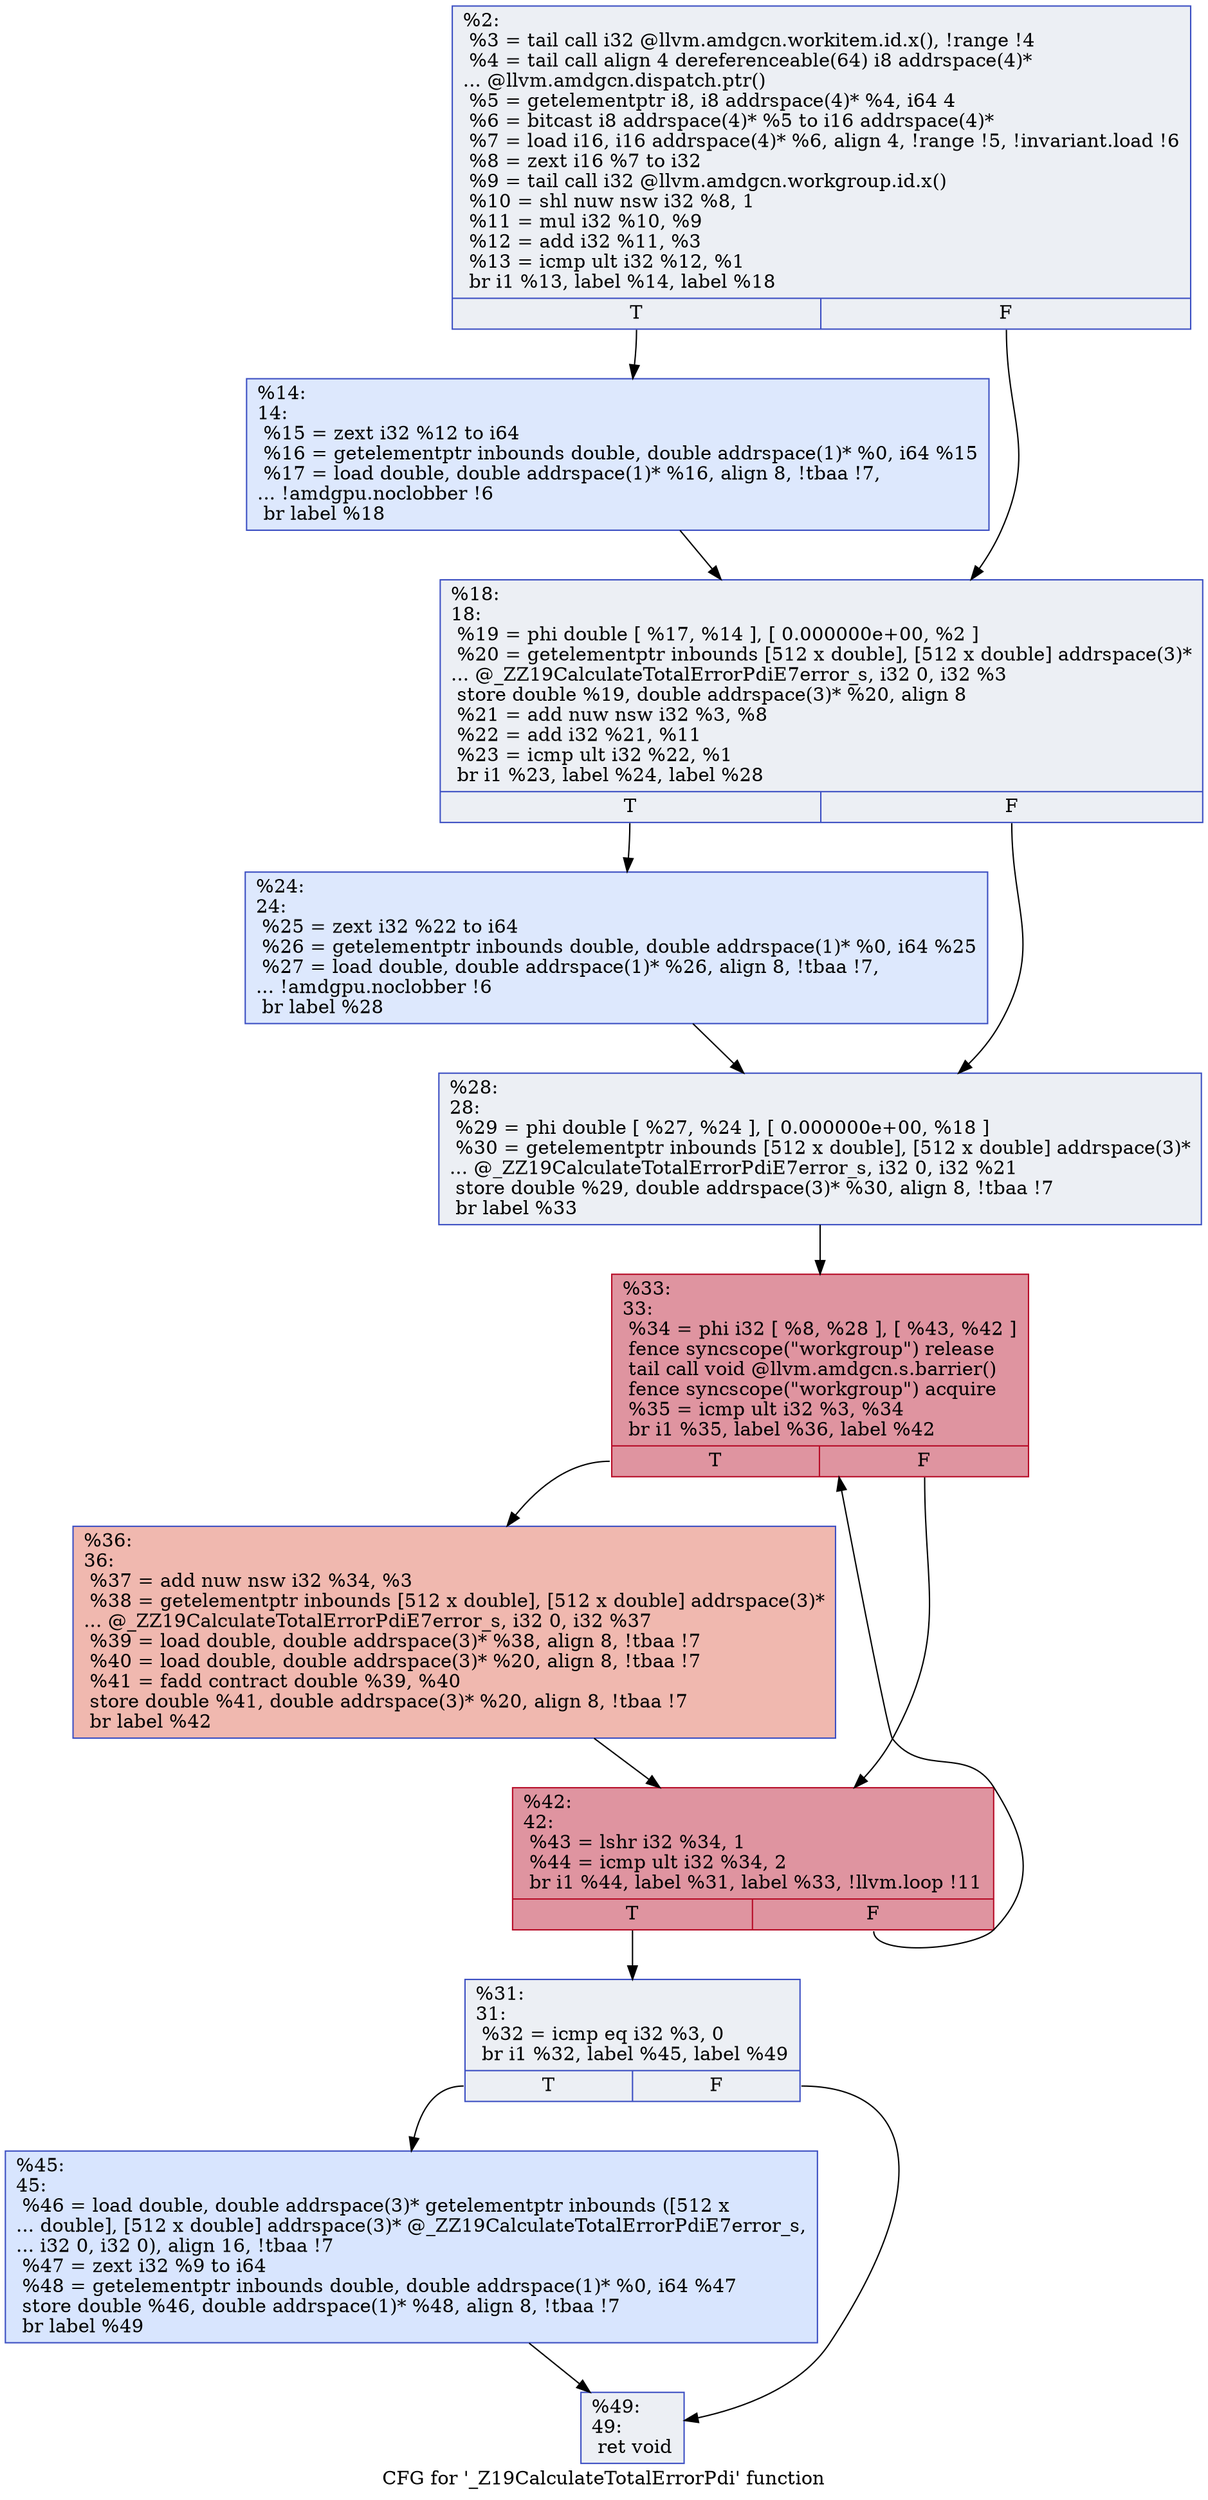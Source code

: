 digraph "CFG for '_Z19CalculateTotalErrorPdi' function" {
	label="CFG for '_Z19CalculateTotalErrorPdi' function";

	Node0x635c4e0 [shape=record,color="#3d50c3ff", style=filled, fillcolor="#d4dbe670",label="{%2:\l  %3 = tail call i32 @llvm.amdgcn.workitem.id.x(), !range !4\l  %4 = tail call align 4 dereferenceable(64) i8 addrspace(4)*\l... @llvm.amdgcn.dispatch.ptr()\l  %5 = getelementptr i8, i8 addrspace(4)* %4, i64 4\l  %6 = bitcast i8 addrspace(4)* %5 to i16 addrspace(4)*\l  %7 = load i16, i16 addrspace(4)* %6, align 4, !range !5, !invariant.load !6\l  %8 = zext i16 %7 to i32\l  %9 = tail call i32 @llvm.amdgcn.workgroup.id.x()\l  %10 = shl nuw nsw i32 %8, 1\l  %11 = mul i32 %10, %9\l  %12 = add i32 %11, %3\l  %13 = icmp ult i32 %12, %1\l  br i1 %13, label %14, label %18\l|{<s0>T|<s1>F}}"];
	Node0x635c4e0:s0 -> Node0x635e470;
	Node0x635c4e0:s1 -> Node0x635e500;
	Node0x635e470 [shape=record,color="#3d50c3ff", style=filled, fillcolor="#b2ccfb70",label="{%14:\l14:                                               \l  %15 = zext i32 %12 to i64\l  %16 = getelementptr inbounds double, double addrspace(1)* %0, i64 %15\l  %17 = load double, double addrspace(1)* %16, align 8, !tbaa !7,\l... !amdgpu.noclobber !6\l  br label %18\l}"];
	Node0x635e470 -> Node0x635e500;
	Node0x635e500 [shape=record,color="#3d50c3ff", style=filled, fillcolor="#d4dbe670",label="{%18:\l18:                                               \l  %19 = phi double [ %17, %14 ], [ 0.000000e+00, %2 ]\l  %20 = getelementptr inbounds [512 x double], [512 x double] addrspace(3)*\l... @_ZZ19CalculateTotalErrorPdiE7error_s, i32 0, i32 %3\l  store double %19, double addrspace(3)* %20, align 8\l  %21 = add nuw nsw i32 %3, %8\l  %22 = add i32 %21, %11\l  %23 = icmp ult i32 %22, %1\l  br i1 %23, label %24, label %28\l|{<s0>T|<s1>F}}"];
	Node0x635e500:s0 -> Node0x635fba0;
	Node0x635e500:s1 -> Node0x635ff20;
	Node0x635fba0 [shape=record,color="#3d50c3ff", style=filled, fillcolor="#b2ccfb70",label="{%24:\l24:                                               \l  %25 = zext i32 %22 to i64\l  %26 = getelementptr inbounds double, double addrspace(1)* %0, i64 %25\l  %27 = load double, double addrspace(1)* %26, align 8, !tbaa !7,\l... !amdgpu.noclobber !6\l  br label %28\l}"];
	Node0x635fba0 -> Node0x635ff20;
	Node0x635ff20 [shape=record,color="#3d50c3ff", style=filled, fillcolor="#d4dbe670",label="{%28:\l28:                                               \l  %29 = phi double [ %27, %24 ], [ 0.000000e+00, %18 ]\l  %30 = getelementptr inbounds [512 x double], [512 x double] addrspace(3)*\l... @_ZZ19CalculateTotalErrorPdiE7error_s, i32 0, i32 %21\l  store double %29, double addrspace(3)* %30, align 8, !tbaa !7\l  br label %33\l}"];
	Node0x635ff20 -> Node0x6360910;
	Node0x6360b50 [shape=record,color="#3d50c3ff", style=filled, fillcolor="#d4dbe670",label="{%31:\l31:                                               \l  %32 = icmp eq i32 %3, 0\l  br i1 %32, label %45, label %49\l|{<s0>T|<s1>F}}"];
	Node0x6360b50:s0 -> Node0x635e750;
	Node0x6360b50:s1 -> Node0x635e7a0;
	Node0x6360910 [shape=record,color="#b70d28ff", style=filled, fillcolor="#b70d2870",label="{%33:\l33:                                               \l  %34 = phi i32 [ %8, %28 ], [ %43, %42 ]\l  fence syncscope(\"workgroup\") release\l  tail call void @llvm.amdgcn.s.barrier()\l  fence syncscope(\"workgroup\") acquire\l  %35 = icmp ult i32 %3, %34\l  br i1 %35, label %36, label %42\l|{<s0>T|<s1>F}}"];
	Node0x6360910:s0 -> Node0x63613d0;
	Node0x6360910:s1 -> Node0x6360f30;
	Node0x63613d0 [shape=record,color="#3d50c3ff", style=filled, fillcolor="#dc5d4a70",label="{%36:\l36:                                               \l  %37 = add nuw nsw i32 %34, %3\l  %38 = getelementptr inbounds [512 x double], [512 x double] addrspace(3)*\l... @_ZZ19CalculateTotalErrorPdiE7error_s, i32 0, i32 %37\l  %39 = load double, double addrspace(3)* %38, align 8, !tbaa !7\l  %40 = load double, double addrspace(3)* %20, align 8, !tbaa !7\l  %41 = fadd contract double %39, %40\l  store double %41, double addrspace(3)* %20, align 8, !tbaa !7\l  br label %42\l}"];
	Node0x63613d0 -> Node0x6360f30;
	Node0x6360f30 [shape=record,color="#b70d28ff", style=filled, fillcolor="#b70d2870",label="{%42:\l42:                                               \l  %43 = lshr i32 %34, 1\l  %44 = icmp ult i32 %34, 2\l  br i1 %44, label %31, label %33, !llvm.loop !11\l|{<s0>T|<s1>F}}"];
	Node0x6360f30:s0 -> Node0x6360b50;
	Node0x6360f30:s1 -> Node0x6360910;
	Node0x635e750 [shape=record,color="#3d50c3ff", style=filled, fillcolor="#a7c5fe70",label="{%45:\l45:                                               \l  %46 = load double, double addrspace(3)* getelementptr inbounds ([512 x\l... double], [512 x double] addrspace(3)* @_ZZ19CalculateTotalErrorPdiE7error_s,\l... i32 0, i32 0), align 16, !tbaa !7\l  %47 = zext i32 %9 to i64\l  %48 = getelementptr inbounds double, double addrspace(1)* %0, i64 %47\l  store double %46, double addrspace(1)* %48, align 8, !tbaa !7\l  br label %49\l}"];
	Node0x635e750 -> Node0x635e7a0;
	Node0x635e7a0 [shape=record,color="#3d50c3ff", style=filled, fillcolor="#d4dbe670",label="{%49:\l49:                                               \l  ret void\l}"];
}
